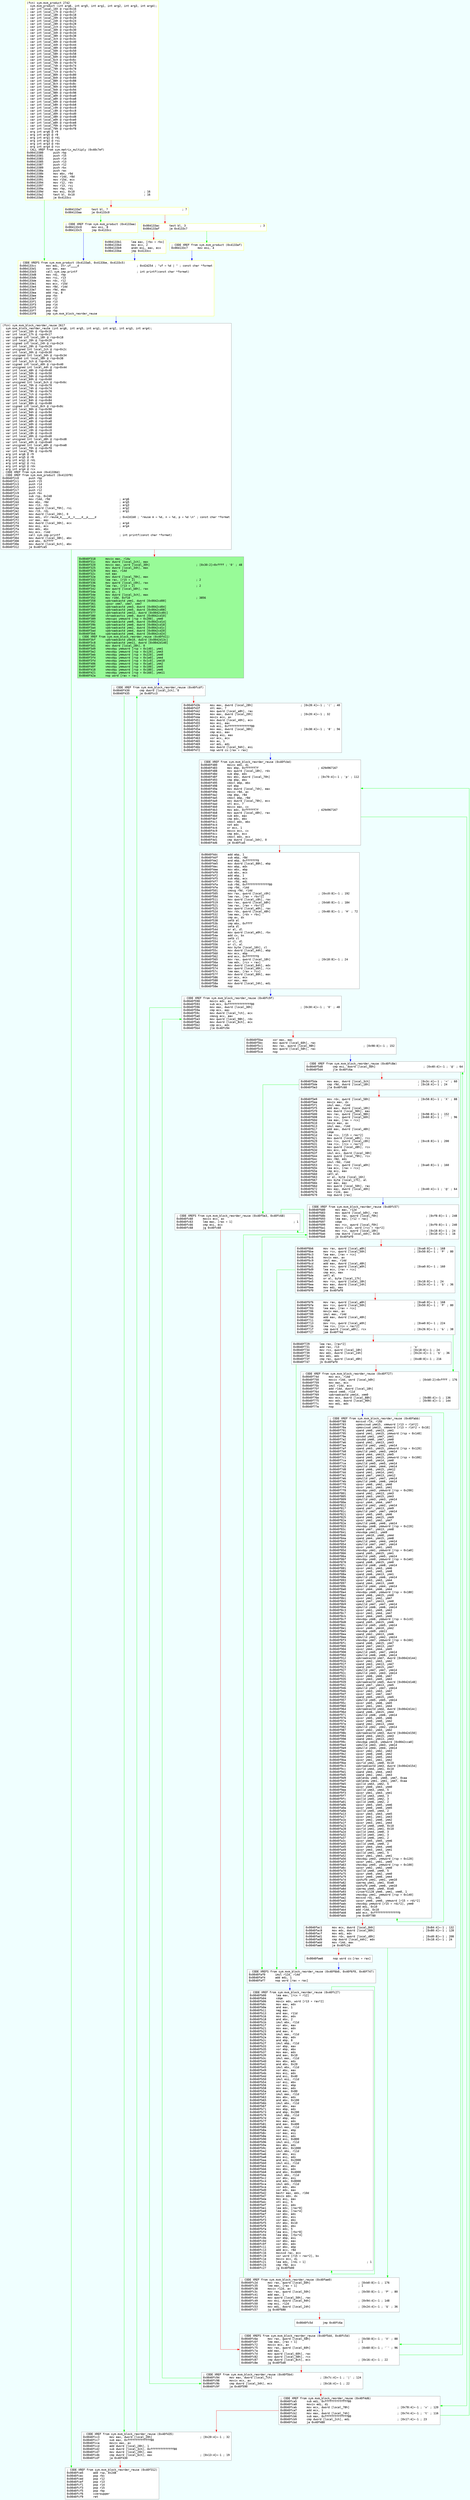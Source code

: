digraph code {
	graph [bgcolor=azure fontsize=8 fontname="Courier" splines="ortho"];
	node [fillcolor=gray style=filled shape=box];
	edge [arrowhead="normal"];
	"0x0040f2c0" -> "0x0040fce5" [color="green"];
	"0x0040f2c0" -> "0x0040f318" [color="red"];
	"0x0040f2c0" [URL="sym.mxm_product/0x0040f2c0", fillcolor="white",color="#7f7f7f", fontname="Courier",label="(fcn) sym.mxm_block_reorder_reuse 2617\l  sym.mxm_block_reorder_reuse (int arg6, int arg5, int arg1, int arg2, int arg3, int arg4);\l; var int local_16h @ rsp+0x16\l; var int local_17h @ rsp+0x17\l; var signed int local_18h @ rsp+0x18\l; var int local_20h @ rsp+0x20\l; var signed int local_24h @ rsp+0x24\l; var int local_28h @ rsp+0x28\l; var unsigned int local_2ch @ rsp+0x2c\l; var int local_30h @ rsp+0x30\l; var unsigned int local_34h @ rsp+0x34\l; var signed int local_38h @ rsp+0x38\l; var int local_3ch @ rsp+0x3c\l; var signed int local_40h @ rsp+0x40\l; var unsigned int local_44h @ rsp+0x44\l; var int local_48h @ rsp+0x48\l; var int local_50h @ rsp+0x50\l; var int local_58h @ rsp+0x58\l; var int local_60h @ rsp+0x60\l; var unsigned int local_6ch @ rsp+0x6c\l; var int local_70h @ rsp+0x70\l; var int local_74h @ rsp+0x74\l; var int local_78h @ rsp+0x78\l; var int local_7ch @ rsp+0x7c\l; var int local_80h @ rsp+0x80\l; var int local_84h @ rsp+0x84\l; var int local_88h @ rsp+0x88\l; var signed int local_8ch @ rsp+0x8c\l; var int local_90h @ rsp+0x90\l; var int local_94h @ rsp+0x94\l; var int local_98h @ rsp+0x98\l; var int local_a0h @ rsp+0xa0\l; var int local_a8h @ rsp+0xa8\l; var int local_b0h @ rsp+0xb0\l; var int local_b8h @ rsp+0xb8\l; var int local_c0h @ rsp+0xc0\l; var int local_c8h @ rsp+0xc8\l; var int local_d0h @ rsp+0xd0\l; var unsigned int local_d8h @ rsp+0xd8\l; var int local_e0h @ rsp+0xe0\l; var unsigned int local_e8h @ rsp+0xe8\l; var int local_f0h @ rsp+0xf0\l; var int local_f8h @ rsp+0xf8\l; arg int arg6 @ r9\l; arg int arg5 @ r8\l; arg int arg1 @ rdi\l; arg int arg2 @ rsi\l; arg int arg3 @ rdx\l; arg int arg4 @ rcx\l; CODE XREF from sym.mxm (0x41336d)\l; CODE XREF from sym.mxm_product (0x4133f8)\l0x0040f2c0      push rbp\l0x0040f2c1      push r15\l0x0040f2c3      push r14\l0x0040f2c5      push r13\l0x0040f2c7      push r12\l0x0040f2c9      push rbx\l0x0040f2ca      sub rsp, 0x248\l0x0040f2d1      mov r14d, r9d                                          ; arg6\l0x0040f2d4      mov ebx, r8d                                           ; arg5\l0x0040f2d7      mov r13, rdx                                           ; arg3\l0x0040f2da      mov qword [local_f0h], rsi                             ; arg2\l0x0040f2e2      mov r15, rdi                                           ; arg1\l0x0040f2e5      mov dword [local_20h], 0\l0x0040f2ed      mov edi, str.reuse_m____d__n____d__p____d              ; 0x42d1b0 ; \"reuse m = %d, n = %d, p = %d \\n\" ; const char *format\l0x0040f2f2      xor eax, eax\l0x0040f2f4      mov dword [local_30h], ecx                             ; arg4\l0x0040f2f8      mov esi, ecx                                           ; arg4\l0x0040f2fa      mov edx, ebx\l0x0040f2fc      mov ecx, r14d\l0x0040f2ff      call sym.imp.printf                                    ; int printf(const char *format)\l0x0040f304      mov dword [local_38h], ebx\l0x0040f308      and ebx, 0xffff\l0x0040f30e      mov dword [local_6ch], ebx\l0x0040f312      je 0x40fce5\l"]
	"0x0040f318" -> "0x0040f430" [color="blue"];
	"0x0040f318" [URL="sym.mxm_product/0x0040f318", fillcolor="palegreen",color="#7f7f7f", fontname="Courier",label="0x0040f318      movzx eax, r14w\l0x0040f31c      mov dword [local_2ch], eax\l0x0040f320      movzx eax, word [local_30h]                            ; [0x30:2]=0xffff ; '0' ; 48\l0x0040f325      mov dword [local_34h], eax\l0x0040f329      mov eax, r14d\l0x0040f32c      not eax\l0x0040f32e      mov dword [local_70h], eax\l0x0040f332      lea rax, [r15 + 2]                                     ; 2\l0x0040f336      mov qword [local_c0h], rax\l0x0040f33e      lea rax, [r13 + 2]                                     ; 2\l0x0040f342      mov qword [local_b8h], rax\l0x0040f34a      mov ax, 1\l0x0040f34e      mov dword [local_3ch], eax\l0x0040f352      mov r10d, 0xf10                                        ; 3856\l0x0040f358      vpbroadcastd ymm1, dword [0x0042cd00]\l0x0040f361      vpxor xmm7, xmm7, xmm7\l0x0040f365      vpbroadcastd ymm3, dword [0x0042cd04]\l0x0040f36e      vpbroadcastd ymm5, dword [0x0042cd08]\l0x0040f377      vpbroadcastd ymm12, dword [0x0042cd0c]\l0x0040f380      vbroadcastss ymm0, dword [0x0042cd10]\l0x0040f389      vmovups ymmword [rsp + 0x200], ymm0\l0x0040f392      vpbroadcastd ymm9, dword [0x0042cd14]\l0x0040f39b      vpbroadcastd ymm0, dword [0x0042cd18]\l0x0040f3a4      vpbroadcastd ymm2, dword [0x0042cd1c]\l0x0040f3ad      vpbroadcastd ymm4, dword [0x0042cd20]\l0x0040f3b6      vpbroadcastd ymm6, dword [0x0042cd24]\l; CODE XREF from sym.mxm_block_reorder_reuse (0x40f411)\l0x0040f3bf      vpbroadcastd ymm10, dword [0x0042d13c]\l0x0040f3c8      vpbroadcastd ymm11, dword [0x0042d140]\l0x0040f3d1      mov dword [local_28h], 0\l0x0040f3d9      vmovdqu ymmword [rsp + 0x140], ymm1\l0x0040f3e2      vmovdqu ymmword [rsp + 0x120], ymm3\l0x0040f3eb      vmovdqu ymmword [rsp + 0x220], ymm0\l0x0040f3f4      vmovdqu ymmword [rsp + 0x1e0], ymm4\l0x0040f3fd      vmovdqu ymmword [rsp + 0x1c0], ymm10\l0x0040f406      vmovdqu ymmword [rsp + 0x1a0], ymm2\l0x0040f40f      vmovdqu ymmword [rsp + 0x100], ymm5\l0x0040f418      vmovdqu ymmword [rsp + 0x180], ymm6\l0x0040f421      vmovdqu ymmword [rsp + 0x160], ymm11\l0x0040f42a      nop word [rax + rax]\l"]
	"0x0040f430" -> "0x0040fcc3" [color="green"];
	"0x0040f430" -> "0x0040f43b" [color="red"];
	"0x0040f430" [URL="sym.mxm_product/0x0040f430", fillcolor="white",color="#7f7f7f", fontname="Courier",label="; CODE XREF from sym.mxm_block_reorder_reuse (0x40fcdf)\l0x0040f430      cmp dword [local_2ch], 0\l0x0040f435      je 0x40fcc3\l"]
	"0x0040f43b" -> "0x0040f480" [color="blue"];
	"0x0040f43b" [URL="sym.mxm_product/0x0040f43b", fillcolor="white",color="#7f7f7f", fontname="Courier",label="0x0040f43b      mov eax, dword [local_28h]                             ; [0x28:4]=-1 ; '(' ; 40\l0x0040f43f      shl eax, 7\l0x0040f442      mov qword [local_a8h], rax\l0x0040f44a      mov eax, dword [local_20h]                             ; [0x20:4]=-1 ; 32\l0x0040f44e      movzx ecx, ax\l0x0040f451      mov dword [local_40h], ecx\l0x0040f455      mov esi, eax\l0x0040f457      sub esi, 0xffffffffffffff80\l0x0040f45a      mov eax, dword [local_38h]                             ; [0x38:4]=-1 ; '8' ; 56\l0x0040f45e      cmp esi, eax\l0x0040f460      cmovg esi, eax\l0x0040f463      xor ecx, ecx\l0x0040f465      mov ax, 1\l0x0040f469      xor edi, edi\l0x0040f46b      mov dword [local_94h], esi\l0x0040f472      nop word cs:[rax + rax]\l"]
	"0x0040f480" -> "0x0040fca5" [color="green"];
	"0x0040f480" -> "0x0040f4dc" [color="red"];
	"0x0040f480" [URL="sym.mxm_product/0x0040f480", fillcolor="white",color="#7f7f7f", fontname="Courier",label="; CODE XREF from sym.mxm_block_reorder_reuse (0x40fcbd)\l0x0040f480      movzx edx, di\l0x0040f483      mov ebp, 0xffffff7f                                    ; 4294967167\l0x0040f488      mov qword [local_18h], rdx\l0x0040f48d      sub ebp, edx\l0x0040f48f      mov ebx, dword [local_70h]                             ; [0x70:4]=-1 ; 'p' ; 112\l0x0040f493      cmp ebp, ebx\l0x0040f495      cmovl ebp, ebx\l0x0040f498      not ebp\l0x0040f49a      mov dword [local_74h], eax\l0x0040f49e      movzx r8d, ax\l0x0040f4a2      cmp ebp, r8d\l0x0040f4a5      cmovl ebp, r8d\l0x0040f4a9      mov dword [local_78h], ecx\l0x0040f4ad      shl ecx, 7\l0x0040f4b0      movzx eax, cx\l0x0040f4b3      mov edx, 0xffffff7f                                    ; 4294967167\l0x0040f4b8      mov qword [local_48h], rax\l0x0040f4bd      sub edx, eax\l0x0040f4bf      cmp edx, ebx\l0x0040f4c1      cmovl edx, ebx\l0x0040f4c4      not edx\l0x0040f4c6      or ecx, 1\l0x0040f4c9      movzx ecx, cx\l0x0040f4cc      cmp edx, ecx\l0x0040f4ce      cmovl edx, ecx\l0x0040f4d1      cmp dword [local_34h], 0\l0x0040f4d6      je 0x40fca5\l"]
	"0x0040f4dc" -> "0x0040f590" [color="blue"];
	"0x0040f4dc" [URL="sym.mxm_product/0x0040f4dc", fillcolor="white",color="#7f7f7f", fontname="Courier",label="0x0040f4dc      add ebp, 1\l0x0040f4df      sub ebp, r8d\l0x0040f4e2      and ebp, 0xfffffff0\l0x0040f4e5      mov dword [local_88h], ebp\l0x0040f4ec      mov ebp, edx\l0x0040f4ee      mov ebx, ebp\l0x0040f4f0      sub ebx, ecx\l0x0040f4f2      add ebp, 1\l0x0040f4f5      sub ebp, ecx\l0x0040f4f7      mov r9d, edi\l0x0040f4fa      sub r9d, 0xffffffffffffff80\l0x0040f4fe      cmp r9d, r14d\l0x0040f501      cmovg r9d, r14d\l0x0040f505      mov rax, qword [local_c0h]                             ; [0xc0:8]=-1 ; 192\l0x0040f50d      lea rax, [rax + rbx*2]\l0x0040f511      mov qword [local_c8h], rax\l0x0040f519      mov rax, qword [local_b8h]                             ; [0xb8:8]=-1 ; 184\l0x0040f521      lea rax, [rax + rbx*2]\l0x0040f525      mov qword [local_e0h], rax\l0x0040f52d      mov rdx, qword [local_48h]                             ; [0x48:8]=-1 ; 'H' ; 72\l0x0040f532      lea eax, [rdx + rbx]\l0x0040f535      cmp ax, dx\l0x0040f538      setb al\l0x0040f53b      cmp ebx, 0xffff\l0x0040f541      seta dl\l0x0040f544      or al, dl\l0x0040f546      mov qword [local_a0h], rbx\l0x0040f54e      add cx, bx\l0x0040f551      setb cl\l0x0040f554      or cl, dl\l0x0040f556      or cl, al\l0x0040f558      mov byte [local_16h], cl\l0x0040f55c      mov dword [local_44h], ebp\l0x0040f560      mov ecx, ebp\l0x0040f562      and ecx, 0xfffffff0\l0x0040f565      mov rax, qword [local_18h]                             ; [0x18:8]=-1 ; 24\l0x0040f56a      lea edx, [rcx + rax]\l0x0040f56d      mov dword [local_84h], edx\l0x0040f574      mov qword [local_d0h], rcx\l0x0040f57c      lea eax, [rax + rcx]\l0x0040f57f      mov dword [local_80h], eax\l0x0040f586      xor ecx, ecx\l0x0040f588      xor eax, eax\l0x0040f58a      mov dword [local_24h], edi\l0x0040f58e      nop\l"]
	"0x0040f590" -> "0x0040fc94" [color="green"];
	"0x0040f590" -> "0x0040f5ba" [color="red"];
	"0x0040f590" [URL="sym.mxm_product/0x0040f590", fillcolor="white",color="#7f7f7f", fontname="Courier",label="; CODE XREF from sym.mxm_block_reorder_reuse (0x40fc9f)\l0x0040f590      movzx edx, ax\l0x0040f593      sub ecx, 0xffffffffffffff80\l0x0040f596      mov eax, dword [local_30h]                             ; [0x30:4]=-1 ; '0' ; 48\l0x0040f59a      cmp ecx, eax\l0x0040f59c      mov dword [local_7ch], ecx\l0x0040f5a0      cmovg ecx, eax\l0x0040f5a3      mov qword [local_98h], rdx\l0x0040f5ab      mov dword [local_8ch], ecx\l0x0040f5b2      cmp ecx, edx\l0x0040f5b4      jle 0x40fc94\l"]
	"0x0040f5ba" -> "0x0040f5d0" [color="blue"];
	"0x0040f5ba" [URL="sym.mxm_product/0x0040f5ba", fillcolor="white",color="#7f7f7f", fontname="Courier",label="0x0040f5ba      xor eax, eax\l0x0040f5bc      mov qword [local_60h], rax\l0x0040f5c1      mov rax, qword [local_98h]                             ; [0x98:8]=-1 ; 152\l0x0040f5c9      mov qword [local_58h], rax\l0x0040f5ce      nop\l"]
	"0x0040f5d0" -> "0x0040fc6a" [color="green"];
	"0x0040f5d0" -> "0x0040f5da" [color="red"];
	"0x0040f5d0" [URL="sym.mxm_product/0x0040f5d0", fillcolor="white",color="#7f7f7f", fontname="Courier",label="; CODE XREF from sym.mxm_block_reorder_reuse (0x40fc8e)\l0x0040f5d0      cmp esi, dword [local_40h]                             ; [0x40:4]=-1 ; '@' ; 64\l0x0040f5d4      jle 0x40fc6a\l"]
	"0x0040f5da" -> "0x0040fc60" [color="green"];
	"0x0040f5da" -> "0x0040f5e9" [color="red"];
	"0x0040f5da" [URL="sym.mxm_product/0x0040f5da", fillcolor="white",color="#7f7f7f", fontname="Courier",label="0x0040f5da      mov eax, dword [local_3ch]                             ; [0x3c:4]=-1 ; '<' ; 60\l0x0040f5de      cmp r9d, dword [local_18h]                             ; [0x18:4]=-1 ; 24\l0x0040f5e3      jle 0x40fc60\l"]
	"0x0040f5e9" -> "0x0040f680" [color="blue"];
	"0x0040f5e9" [URL="sym.mxm_product/0x0040f5e9", fillcolor="white",color="#7f7f7f", fontname="Courier",label="0x0040f5e9      mov rdx, qword [local_58h]                             ; [0x58:8]=-1 ; 'X' ; 88\l0x0040f5ee      movzx eax, dx\l0x0040f5f1      imul eax, r14d\l0x0040f5f5      add eax, dword [local_18h]\l0x0040f5f9      mov dword [local_90h], eax\l0x0040f600      mov rax, qword [local_98h]                             ; [0x98:8]=-1 ; 152\l0x0040f608      mov rcx, qword [local_60h]                             ; [0x60:8]=-1 ; '`' ; 96\l0x0040f60d      lea eax, [rax + rcx]\l0x0040f610      movzx eax, ax\l0x0040f613      imul eax, r14d\l0x0040f617      add eax, dword [local_48h]\l0x0040f61b      cdqe\l0x0040f61d      lea rcx, [r15 + rax*2]\l0x0040f621      mov qword [local_e8h], rcx\l0x0040f629      mov rcx, qword [local_c8h]                             ; [0xc8:8]=-1 ; 200\l0x0040f631      lea rcx, [rcx + rax*2]\l0x0040f635      mov qword [local_d8h], rcx\l0x0040f63d      mov ecx, edx\l0x0040f63f      imul ecx, dword [local_38h]\l0x0040f644      mov qword [local_f8h], rcx\l0x0040f64c      mov r8d, edx\l0x0040f64f      imul r8d, r14d\l0x0040f653      mov rcx, qword [local_a0h]                             ; [0xa0:8]=-1 ; 160\l0x0040f65b      lea ecx, [rax + rcx]\l0x0040f65e      cmp ecx, eax\l0x0040f660      setl al\l0x0040f663      or al, byte [local_16h]\l0x0040f667      mov byte [local_17h], al\l0x0040f66b      xor eax, eax\l0x0040f66d      mov qword [local_50h], rax\l0x0040f672      mov eax, dword [local_40h]                             ; [0x40:4]=-1 ; '@' ; 64\l0x0040f676      mov r12d, eax\l0x0040f679      nop dword [rax]\l"]
	"0x0040f680" -> "0x0040faf0" [color="green"];
	"0x0040f680" -> "0x0040f6b6" [color="red"];
	"0x0040f680" [URL="sym.mxm_product/0x0040f680", fillcolor="white",color="#7f7f7f", fontname="Courier",label="; CODE XREF from sym.mxm_block_reorder_reuse (0x40fc57)\l0x0040f680      mov eax, r12d\l0x0040f683      mov qword [local_b0h], rax\l0x0040f68b      mov rax, qword [local_f8h]                             ; [0xf8:8]=-1 ; 248\l0x0040f693      lea eax, [r12 + rax]\l0x0040f697      cdqe\l0x0040f699      mov rcx, qword [local_f0h]                             ; [0xf0:8]=-1 ; 240\l0x0040f6a1      movzx r11d, word [rcx + rax*2]\l0x0040f6a6      mov rcx, qword [local_18h]                             ; [0x18:8]=-1 ; 24\l0x0040f6ab      cmp dword [local_44h], 0x10                            ; [0x10:4]=-1 ; 16\l0x0040f6b0      jb 0x40faf0\l"]
	"0x0040f6b6" -> "0x0040faf0" [color="green"];
	"0x0040f6b6" -> "0x0040f6f6" [color="red"];
	"0x0040f6b6" [URL="sym.mxm_product/0x0040f6b6", fillcolor="white",color="#7f7f7f", fontname="Courier",label="0x0040f6b6      mov rax, qword [local_a8h]                             ; [0xa8:8]=-1 ; 168\l0x0040f6be      mov rcx, qword [local_50h]                             ; [0x50:8]=-1 ; 'P' ; 80\l0x0040f6c3      lea eax, [rax + rcx]\l0x0040f6c6      movzx eax, ax\l0x0040f6c9      imul eax, r14d\l0x0040f6cd      add eax, dword [local_48h]\l0x0040f6d1      mov rcx, qword [local_a0h]                             ; [0xa0:8]=-1 ; 160\l0x0040f6d9      lea ecx, [rax + rcx]\l0x0040f6dc      cmp ecx, eax\l0x0040f6de      setl al\l0x0040f6e1      or al, byte [local_17h]\l0x0040f6e5      mov rcx, qword [local_18h]                             ; [0x18:8]=-1 ; 24\l0x0040f6ea      mov eax, dword [local_24h]                             ; [0x24:4]=-1 ; '$' ; 36\l0x0040f6ee      mov edi, eax\l0x0040f6f0      jne 0x40faf0\l"]
	"0x0040f6f6" -> "0x0040f74d" [color="green"];
	"0x0040f6f6" -> "0x0040f729" [color="red"];
	"0x0040f6f6" [URL="sym.mxm_product/0x0040f6f6", fillcolor="white",color="#7f7f7f", fontname="Courier",label="0x0040f6f6      mov rax, qword [local_a8h]                             ; [0xa8:8]=-1 ; 168\l0x0040f6fe      mov rcx, qword [local_50h]                             ; [0x50:8]=-1 ; 'P' ; 80\l0x0040f703      lea eax, [rax + rcx]\l0x0040f706      movzx eax, ax\l0x0040f709      imul eax, r14d\l0x0040f70d      add eax, dword [local_48h]\l0x0040f711      cdqe\l0x0040f713      mov rcx, qword [local_e0h]                             ; [0xe0:8]=-1 ; 224\l0x0040f71b      lea rcx, [rcx + rax*2]\l0x0040f71f      cmp qword [local_e8h], rcx                             ; [0x26:8]=-1 ; '&' ; 38\l0x0040f727      jae 0x40f74d\l"]
	"0x0040f729" -> "0x0040faf0" [color="green"];
	"0x0040f729" -> "0x0040f74d" [color="red"];
	"0x0040f729" [URL="sym.mxm_product/0x0040f729", fillcolor="white",color="#7f7f7f", fontname="Courier",label="0x0040f729      lea rax, [rax*2]\l0x0040f731      add rax, r13                                           ; 'o'\l0x0040f734      mov rcx, qword [local_18h]                             ; [0x18:8]=-1 ; 24\l0x0040f739      mov edx, dword [local_24h]                             ; [0x24:4]=-1 ; '$' ; 36\l0x0040f73d      mov edi, edx\l0x0040f73f      cmp rax, qword [local_d8h]                             ; [0xd8:8]=-1 ; 216\l0x0040f747      jb 0x40faf0\l"]
	"0x0040f74d" -> "0x0040f780" [color="blue"];
	"0x0040f74d" [URL="sym.mxm_product/0x0040f74d", fillcolor="white",color="#7f7f7f", fontname="Courier",label="; CODE XREF from sym.mxm_block_reorder_reuse (0x40f727)\l0x0040f74d      mov ecx, r14d\l0x0040f750      movzx r14d, word [local_b0h]                           ; [0xb0:2]=0xffff ; 176\l0x0040f759      mov eax, ecx\l0x0040f75b      imul r14d, ecx\l0x0040f75f      add r14d, dword [local_18h]\l0x0040f764      vmovd xmm0, r11d\l0x0040f769      vpbroadcastd ymm14, xmm0\l0x0040f76e      mov ecx, dword [local_88h]                             ; [0x88:4]=-1 ; 136\l0x0040f775      mov edx, dword [local_90h]                             ; [0x90:4]=-1 ; 144\l0x0040f77c      mov edi, edx\l0x0040f77e      nop\l"]
	"0x0040f780" -> "0x0040f780" [color="green"];
	"0x0040f780" -> "0x0040fac1" [color="red"];
	"0x0040f780" [URL="sym.mxm_product/0x0040f780", fillcolor="white",color="#7f7f7f", fontname="Courier",label="; CODE XREF from sym.mxm_block_reorder_reuse (0x40fabb)\l0x0040f780      movsxd r14, r14d\l0x0040f783      vpmovzxwd ymm15, xmmword [r13 + r14*2]\l0x0040f78a      vpmovzxwd ymm13, xmmword [r13 + r14*2 + 0x10]\l0x0040f791      vpand ymm0, ymm13, ymm1\l0x0040f795      vpand ymm1, ymm15, ymmword [rsp + 0x140]\l0x0040f79e      vpsubd ymm1, ymm7, ymm1\l0x0040f7a2      vpsubd ymm0, ymm7, ymm0\l0x0040f7a6      vpand ymm2, ymm13, ymm3\l0x0040f7aa      vpmulld ymm2, ymm2, ymm14\l0x0040f7af      vpand ymm3, ymm15, ymmword [rsp + 0x120]\l0x0040f7b8      vpmulld ymm3, ymm3, ymm14\l0x0040f7bd      vpand ymm4, ymm13, ymm5\l0x0040f7c1      vpand ymm5, ymm15, ymmword [rsp + 0x100]\l0x0040f7ca      vpand ymm0, ymm14, ymm0\l0x0040f7ce      vpmulld ymm5, ymm5, ymm14\l0x0040f7d3      vpmulld ymm4, ymm4, ymm14\l0x0040f7d8      vpand ymm6, ymm15, ymm12\l0x0040f7dd      vpand ymm1, ymm14, ymm1\l0x0040f7e1      vpand ymm7, ymm13, ymm12\l0x0040f7e6      vpmulld ymm7, ymm7, ymm14\l0x0040f7eb      vpmulld ymm6, ymm6, ymm14\l0x0040f7f0      vpxor ymm0, ymm2, ymm0\l0x0040f7f4      vpxor ymm1, ymm3, ymm1\l0x0040f7f8      vmovdqu ymm3, ymmword [rsp + 0x200]\l0x0040f801      vpand ymm2, ymm13, ymm3\l0x0040f805      vpand ymm3, ymm15, ymm3\l0x0040f809      vpmulld ymm3, ymm3, ymm14\l0x0040f80e      vpxor ymm4, ymm4, ymm7\l0x0040f812      vpmulld ymm2, ymm2, ymm14\l0x0040f817      vpand ymm7, ymm13, ymm9\l0x0040f81c      vpmulld ymm7, ymm7, ymm14\l0x0040f821      vpxor ymm5, ymm5, ymm6\l0x0040f825      vpand ymm6, ymm15, ymm9\l0x0040f82a      vpxor ymm2, ymm2, ymm7\l0x0040f82e      vpmulld ymm6, ymm6, ymm14\l0x0040f833      vmovdqu ymm8, ymmword [rsp + 0x220]\l0x0040f83c      vpand ymm7, ymm13, ymm8\l0x0040f841      vmovdqa ymm11, ymm9\l0x0040f846      vpxor ymm10, ymm0, ymm4\l0x0040f84a      vpand ymm4, ymm15, ymm8\l0x0040f84f      vpmulld ymm4, ymm4, ymm14\l0x0040f854      vpmulld ymm7, ymm7, ymm14\l0x0040f859      vpxor ymm9, ymm1, ymm5\l0x0040f85d      vmovdqu ymm1, ymmword [rsp + 0x1a0]\l0x0040f866      vpand ymm5, ymm15, ymm1\l0x0040f86a      vpmulld ymm5, ymm5, ymm14\l0x0040f86f      vmovdqu ymm0, ymmword [rsp + 0x1e0]\l0x0040f878      vpand ymm8, ymm15, ymm0\l0x0040f87c      vpmulld ymm8, ymm8, ymm14\l0x0040f881      vpxor ymm3, ymm3, ymm6\l0x0040f885      vpxor ymm5, ymm5, ymm8\l0x0040f88a      vpand ymm6, ymm13, ymm1\l0x0040f88e      vpmulld ymm6, ymm6, ymm14\l0x0040f893      vpxor ymm3, ymm3, ymm4\l0x0040f897      vpand ymm4, ymm13, ymm0\l0x0040f89b      vpmulld ymm4, ymm4, ymm14\l0x0040f8a0      vpxor ymm4, ymm6, ymm4\l0x0040f8a4      vmovdqu ymm0, ymmword [rsp + 0x180]\l0x0040f8ad      vpand ymm6, ymm15, ymm0\l0x0040f8b1      vpxor ymm2, ymm2, ymm7\l0x0040f8b5      vpand ymm7, ymm13, ymm0\l0x0040f8b9      vpmulld ymm7, ymm7, ymm14\l0x0040f8be      vpmulld ymm6, ymm6, ymm14\l0x0040f8c3      vpxor ymm1, ymm9, ymm3\l0x0040f8c7      vpxor ymm3, ymm4, ymm7\l0x0040f8cb      vpxor ymm4, ymm5, ymm6\l0x0040f8cf      vmovdqu ymm6, ymmword [rsp + 0x1c0]\l0x0040f8d8      vpand ymm5, ymm15, ymm6\l0x0040f8dc      vpmulld ymm5, ymm5, ymm14\l0x0040f8e1      vpxor ymm0, ymm10, ymm2\l0x0040f8e5      vmovdqa ymm9, ymm11\l0x0040f8ea      vpand ymm2, ymm13, ymm6\l0x0040f8ee      vpmulld ymm2, ymm2, ymm14\l0x0040f8f3      vmovdqu ymm7, ymmword [rsp + 0x160]\l0x0040f8fc      vpand ymm6, ymm15, ymm7\l0x0040f900      vpand ymm7, ymm13, ymm7\l0x0040f904      vpxor ymm4, ymm4, ymm5\l0x0040f908      vpmulld ymm5, ymm7, ymm14\l0x0040f90d      vpmulld ymm6, ymm6, ymm14\l0x0040f912      vpbroadcastd ymm7, dword [0x0042d144]\l0x0040f91b      vpxor ymm2, ymm3, ymm2\l0x0040f91f      vpand ymm3, ymm13, ymm7\l0x0040f923      vpand ymm7, ymm15, ymm7\l0x0040f927      vpmulld ymm7, ymm7, ymm14\l0x0040f92c      vpmulld ymm3, ymm3, ymm14\l0x0040f931      vpxor ymm6, ymm6, ymm7\l0x0040f935      vpxor ymm3, ymm5, ymm3\l0x0040f939      vpbroadcastd ymm5, dword [0x0042d148]\l0x0040f942      vpand ymm7, ymm13, ymm5\l0x0040f946      vpmulld ymm7, ymm7, ymm14\l0x0040f94b      vpxor ymm3, ymm3, ymm7\l0x0040f94f      vpxor xmm7, xmm7, xmm7\l0x0040f953      vpand ymm5, ymm15, ymm5\l0x0040f957      vpmulld ymm5, ymm5, ymm14\l0x0040f95c      vpxor ymm5, ymm6, ymm5\l0x0040f960      vpxor ymm1, ymm1, ymm4\l0x0040f964      vpbroadcastd ymm4, dword [0x0042d14c]\l0x0040f96d      vpand ymm6, ymm15, ymm4\l0x0040f971      vpmulld ymm6, ymm6, ymm14\l0x0040f976      vpxor ymm5, ymm5, ymm6\l0x0040f97a      vpxor ymm0, ymm0, ymm2\l0x0040f97e      vpand ymm2, ymm13, ymm4\l0x0040f982      vpmulld ymm2, ymm2, ymm14\l0x0040f987      vpxor ymm2, ymm3, ymm2\l0x0040f98b      vpbroadcastd ymm3, dword [0x0042d150]\l0x0040f994      vpand ymm4, ymm15, ymm3\l0x0040f998      vpand ymm3, ymm13, ymm3\l0x0040f99c      vmovdqa ymm10, ymmword [0x0042cca0]\l0x0040f9a4      vpmulld ymm3, ymm3, ymm14\l0x0040f9a9      vpmulld ymm4, ymm4, ymm14\l0x0040f9ae      vpxor ymm2, ymm2, ymm3\l0x0040f9b2      vpxor ymm0, ymm0, ymm2\l0x0040f9b6      vpxor ymm2, ymm5, ymm4\l0x0040f9ba      vpxor ymm1, ymm1, ymm2\l0x0040f9be      vpsrld ymm2, ymm0, 0x10\l0x0040f9c3      vpbroadcastd ymm3, dword [0x0042d154]\l0x0040f9cc      vpsrld ymm4, ymm1, 0x10\l0x0040f9d1      vpand ymm4, ymm4, ymm3\l0x0040f9d5      vpand ymm2, ymm2, ymm3\l0x0040f9d9      vpblendw ymm0, ymm0, ymm7, 0xaa\l0x0040f9df      vpblendw ymm1, ymm1, ymm7, 0xaa\l0x0040f9e5      vpslld ymm3, ymm2, 5\l0x0040f9ea      vpxor ymm0, ymm3, ymm0\l0x0040f9ee      vpslld ymm3, ymm4, 5\l0x0040f9f3      vpxor ymm1, ymm3, ymm1\l0x0040f9f7      vpslld ymm3, ymm4, 3\l0x0040f9fc      vpslld ymm5, ymm2, 3\l0x0040fa01      vpslld ymm6, ymm2, 2\l0x0040fa06      vpxor ymm5, ymm5, ymm6\l0x0040fa0a      vpxor ymm0, ymm0, ymm5\l0x0040fa0e      vpslld ymm5, ymm4, 2\l0x0040fa13      vpxor ymm3, ymm3, ymm5\l0x0040fa17      vpxor ymm1, ymm1, ymm3\l0x0040fa1b      vpxor ymm2, ymm0, ymm2\l0x0040fa1f      vpxor ymm3, ymm1, ymm4\l0x0040fa23      vpsrld ymm0, ymm0, 0x10\l0x0040fa28      vpsrld ymm1, ymm1, 0x10\l0x0040fa2d      vpslld ymm4, ymm0, 3\l0x0040fa32      vpslld ymm5, ymm1, 3\l0x0040fa37      vpslld ymm6, ymm1, 2\l0x0040fa3c      vpxor ymm5, ymm5, ymm6\l0x0040fa40      vpslld ymm6, ymm0, 2\l0x0040fa45      vpxor ymm4, ymm4, ymm6\l0x0040fa49      vpxor ymm3, ymm3, ymm1\l0x0040fa4d      vpslld ymm1, ymm1, 5\l0x0040fa52      vpxor ymm1, ymm3, ymm1\l0x0040fa56      vmovdqu ymm3, ymmword [rsp + 0x120]\l0x0040fa5f      vpxor ymm1, ymm1, ymm5\l0x0040fa63      vmovdqu ymm5, ymmword [rsp + 0x100]\l0x0040fa6c      vpxor ymm2, ymm2, ymm0\l0x0040fa70      vpslld ymm0, ymm0, 5\l0x0040fa75      vpxor ymm0, ymm2, ymm0\l0x0040fa79      vpxor ymm0, ymm0, ymm4\l0x0040fa7d      vpshufb ymm1, ymm1, ymm10\l0x0040fa82      vpermq ymm1, ymm1, 0xe8\l0x0040fa88      vpshufb ymm0, ymm0, ymm10\l0x0040fa8d      vpermq ymm0, ymm0, 0xe8\l0x0040fa93      vinserti128 ymm0, ymm1, xmm0, 1\l0x0040fa99      vmovdqu ymm1, ymmword [rsp + 0x140]\l0x0040faa2      movsxd rdi, edi\l0x0040faa5      vpxor ymm0, ymm0, ymmword [r15 + rdi*2]\l0x0040faab      vmovdqu ymmword [r15 + rdi*2], ymm0\l0x0040fab1      add edi, 0x10\l0x0040fab4      add r14d, 0x10\l0x0040fab8      add ecx, 0xfffffffffffffff0\l0x0040fabb      jne 0x40f780\l"]
	"0x0040fac1" -> "0x0040fc2d" [color="green"];
	"0x0040fac1" -> "0x0040fae6" [color="red"];
	"0x0040fac1" [URL="sym.mxm_product/0x0040fac1", fillcolor="white",color="#7f7f7f", fontname="Courier",label="0x0040fac1      mov ecx, dword [local_84h]                             ; [0x84:4]=-1 ; 132\l0x0040fac8      mov edx, dword [local_80h]                             ; [0x80:4]=-1 ; 128\l0x0040facf      mov edi, edx\l0x0040fad1      mov rdx, qword [local_d0h]                             ; [0xd0:8]=-1 ; 208\l0x0040fad9      cmp dword [local_44h], edx                             ; [0x18:4]=-1 ; 24\l0x0040fadd      mov r14d, eax\l0x0040fae0      je 0x40fc2d\l"]
	"0x0040fae6" -> "0x0040faf0" [color="blue"];
	"0x0040fae6" [URL="sym.mxm_product/0x0040fae6", fillcolor="white",color="#7f7f7f", fontname="Courier",label="0x0040fae6      nop word cs:[rax + rax]\l"]
	"0x0040faf0" -> "0x0040fb00" [color="blue"];
	"0x0040faf0" [URL="sym.mxm_product/0x0040faf0", fillcolor="white",color="#7f7f7f", fontname="Courier",label="; CODE XREFS from sym.mxm_block_reorder_reuse (0x40f6b0, 0x40f6f0, 0x40f747)\l0x0040faf0      imul r12d, r14d\l0x0040faf4      add edi, 1\l0x0040faf7      nop word [rax + rax]\l"]
	"0x0040fb00" -> "0x0040fb00" [color="green"];
	"0x0040fb00" -> "0x0040fc2d" [color="red"];
	"0x0040fb00" [URL="sym.mxm_product/0x0040fb00", fillcolor="white",color="#7f7f7f", fontname="Courier",label="; CODE XREF from sym.mxm_block_reorder_reuse (0x40fc27)\l0x0040fb00      lea eax, [rcx + r12]\l0x0040fb04      cdqe\l0x0040fb06      movzx edx, word [r13 + rax*2]\l0x0040fb0c      mov eax, edx\l0x0040fb0e      and eax, 1\l0x0040fb11      neg eax\l0x0040fb13      and eax, r11d\l0x0040fb16      mov ebx, edx\l0x0040fb18      and ebx, 2\l0x0040fb1b      imul ebx, r11d\l0x0040fb1f      xor ebx, eax\l0x0040fb21      mov eax, edx\l0x0040fb23      and eax, 4\l0x0040fb26      imul eax, r11d\l0x0040fb2a      mov ebp, edx\l0x0040fb2c      and ebp, 8\l0x0040fb2f      imul ebp, r11d\l0x0040fb33      xor ebp, eax\l0x0040fb35      xor ebp, ebx\l0x0040fb37      mov eax, edx\l0x0040fb39      and eax, 0x10\l0x0040fb3c      imul eax, r11d\l0x0040fb40      mov ebx, edx\l0x0040fb42      and ebx, 0x20\l0x0040fb45      imul ebx, r11d\l0x0040fb49      xor ebx, eax\l0x0040fb4b      mov esi, edx\l0x0040fb4d      and esi, 0x40\l0x0040fb50      imul esi, r11d\l0x0040fb54      xor esi, ebx\l0x0040fb56      xor esi, ebp\l0x0040fb58      mov eax, edx\l0x0040fb5a      and eax, 0x80\l0x0040fb5f      imul eax, r11d\l0x0040fb63      mov ebx, edx\l0x0040fb65      and ebx, 0x100\l0x0040fb6b      imul ebx, r11d\l0x0040fb6f      xor ebx, eax\l0x0040fb71      mov ebp, edx\l0x0040fb73      and ebp, 0x200\l0x0040fb79      imul ebp, r11d\l0x0040fb7d      xor ebp, ebx\l0x0040fb7f      mov eax, edx\l0x0040fb81      and eax, 0x400\l0x0040fb86      imul eax, r11d\l0x0040fb8a      xor eax, ebp\l0x0040fb8c      xor eax, esi\l0x0040fb8e      mov esi, edx\l0x0040fb90      and esi, 0x800\l0x0040fb96      imul esi, r11d\l0x0040fb9a      mov ebx, edx\l0x0040fb9c      and ebx, 0x1000\l0x0040fba2      imul ebx, r11d\l0x0040fba6      xor ebx, esi\l0x0040fba8      mov esi, edx\l0x0040fbaa      and esi, 0x2000\l0x0040fbb0      imul esi, r11d\l0x0040fbb4      xor esi, ebx\l0x0040fbb6      mov ebx, edx\l0x0040fbb8      and ebx, 0x4000\l0x0040fbbe      imul ebx, r11d\l0x0040fbc2      xor ebx, esi\l0x0040fbc4      and edx, 0x8000\l0x0040fbca      imul edx, r11d\l0x0040fbce      xor edx, ebx\l0x0040fbd0      xor edx, eax\l0x0040fbd2      bextr eax, edx, r10d\l0x0040fbd7      movzx edx, dx\l0x0040fbda      mov esi, eax\l0x0040fbdc      shl esi, 5\l0x0040fbdf      xor esi, edx\l0x0040fbe1      lea edx, [rax*8]\l0x0040fbe8      lea ebx, [rax*4]\l0x0040fbef      xor ebx, edx\l0x0040fbf1      xor ebx, esi\l0x0040fbf3      xor eax, ebx\l0x0040fbf5      shr ebx, 0x10\l0x0040fbf8      mov edx, ebx\l0x0040fbfa      shl edx, 5\l0x0040fbfd      lea esi, [rbx*8]\l0x0040fc04      lea ebp, [rbx*4]\l0x0040fc0b      xor ebp, esi\l0x0040fc0d      xor ebx, eax\l0x0040fc0f      xor ebx, edx\l0x0040fc11      xor ebx, ebp\l0x0040fc13      add ecx, r8d\l0x0040fc16      movsxd rax, ecx\l0x0040fc19      xor word [r15 + rax*2], bx\l0x0040fc1e      movzx ecx, di\l0x0040fc21      lea edi, [rdi + 1]                                     ; 1\l0x0040fc24      cmp r9d, ecx\l0x0040fc27      jg 0x40fb00\l"]
	"0x0040fc2d" -> "0x0040f680" [color="green"];
	"0x0040fc2d" -> "0x0040fc5d" [color="red"];
	"0x0040fc2d" [URL="sym.mxm_product/0x0040fc2d", fillcolor="white",color="#7f7f7f", fontname="Courier",label="; CODE XREF from sym.mxm_block_reorder_reuse (0x40fae0)\l0x0040fc2d      mov rax, qword [local_b0h]                             ; [0xb0:8]=-1 ; 176\l0x0040fc35      lea eax, [rax + 1]                                     ; 1\l0x0040fc38      movzx r12d, ax\l0x0040fc3c      mov rax, qword [local_50h]                             ; [0x50:8]=-1 ; 'P' ; 80\l0x0040fc41      add eax, 1\l0x0040fc44      mov qword [local_50h], rax\l0x0040fc49      mov esi, dword [local_94h]                             ; [0x94:4]=-1 ; 148\l0x0040fc50      cmp esi, r12d\l0x0040fc53      mov edi, dword [local_24h]                             ; [0x24:4]=-1 ; '$' ; 36\l0x0040fc57      jg 0x40f680\l"]
	"0x0040fc5d" -> "0x0040fc6a" [color="blue"];
	"0x0040fc5d" [URL="sym.mxm_product/0x0040fc5d", fillcolor="white",color="#7f7f7f", fontname="Courier",label="0x0040fc5d      jmp 0x40fc6a\l"]
	"0x0040fc60" -> "0x0040fc60" [color="green"];
	"0x0040fc60" -> "0x0040fc6a" [color="red"];
	"0x0040fc60" [URL="sym.mxm_product/0x0040fc60", fillcolor="white",color="#7f7f7f", fontname="Courier",label="; CODE XREFS from sym.mxm_block_reorder_reuse (0x40f5e3, 0x40fc68)\l0x0040fc60      movzx ecx, ax\l0x0040fc63      lea eax, [rax + 1]                                     ; 1\l0x0040fc66      cmp esi, ecx\l0x0040fc68      jg 0x40fc60\l"]
	"0x0040fc6a" -> "0x0040f5d0" [color="green"];
	"0x0040fc6a" -> "0x0040fc94" [color="red"];
	"0x0040fc6a" [URL="sym.mxm_product/0x0040fc6a", fillcolor="white",color="#7f7f7f", fontname="Courier",label="; CODE XREFS from sym.mxm_block_reorder_reuse (0x40f5d4, 0x40fc5d)\l0x0040fc6a      mov rax, qword [local_58h]                             ; [0x58:8]=-1 ; 'X' ; 88\l0x0040fc6f      lea eax, [rax + 1]                                     ; 1\l0x0040fc72      movzx ecx, ax\l0x0040fc75      mov rax, qword [local_60h]                             ; [0x60:8]=-1 ; '`' ; 96\l0x0040fc7a      add eax, 1\l0x0040fc7d      mov qword [local_60h], rax\l0x0040fc82      mov qword [local_58h], rcx\l0x0040fc87      cmp dword [local_8ch], ecx                             ; [0x16:4]=-1 ; 22\l0x0040fc8e      jg 0x40f5d0\l"]
	"0x0040fc94" -> "0x0040f590" [color="green"];
	"0x0040fc94" -> "0x0040fca5" [color="red"];
	"0x0040fc94" [URL="sym.mxm_product/0x0040fc94", fillcolor="white",color="#7f7f7f", fontname="Courier",label="; CODE XREF from sym.mxm_block_reorder_reuse (0x40f5b4)\l0x0040fc94      mov eax, dword [local_7ch]                             ; [0x7c:4]=-1 ; '|' ; 124\l0x0040fc98      movzx ecx, ax\l0x0040fc9b      cmp dword [local_34h], ecx                             ; [0x16:4]=-1 ; 22\l0x0040fc9f      ja 0x40f590\l"]
	"0x0040fca5" -> "0x0040f480" [color="green"];
	"0x0040fca5" -> "0x0040fcc3" [color="red"];
	"0x0040fca5" [URL="sym.mxm_product/0x0040fca5", fillcolor="white",color="#7f7f7f", fontname="Courier",label="; CODE XREF from sym.mxm_block_reorder_reuse (0x40f4d6)\l0x0040fca5      sub edi, 0xffffffffffffff80\l0x0040fca8      movzx edi, di\l0x0040fcab      mov ecx, dword [local_78h]                             ; [0x78:4]=-1 ; 'x' ; 120\l0x0040fcaf      add ecx, 1\l0x0040fcb2      mov eax, dword [local_74h]                             ; [0x74:4]=-1 ; 't' ; 116\l0x0040fcb6      sub eax, 0xffffffffffffff80\l0x0040fcb9      cmp dword [local_2ch], edi                             ; [0x17:4]=-1 ; 23\l0x0040fcbd      ja 0x40f480\l"]
	"0x0040fcc3" -> "0x0040f430" [color="green"];
	"0x0040fcc3" -> "0x0040fce5" [color="red"];
	"0x0040fcc3" [URL="sym.mxm_product/0x0040fcc3", fillcolor="white",color="#7f7f7f", fontname="Courier",label="; CODE XREF from sym.mxm_block_reorder_reuse (0x40f435)\l0x0040fcc3      mov eax, dword [local_20h]                             ; [0x20:4]=-1 ; 32\l0x0040fcc7      sub eax, 0xffffffffffffff80\l0x0040fcca      movzx eax, ax\l0x0040fccd      add dword [local_28h], 1\l0x0040fcd2      sub dword [local_3ch], 0xffffffffffffff80\l0x0040fcd7      mov dword [local_20h], eax\l0x0040fcdb      cmp dword [local_6ch], eax                             ; [0x13:4]=-1 ; 19\l0x0040fcdf      ja 0x40f430\l"]
	"0x0040fce5" [URL="sym.mxm_product/0x0040fce5", fillcolor="white",color="#7f7f7f", fontname="Courier",label="; CODE XREF from sym.mxm_block_reorder_reuse (0x40f312)\l0x0040fce5      add rsp, 0x248\l0x0040fcec      pop rbx\l0x0040fced      pop r12\l0x0040fcef      pop r13\l0x0040fcf1      pop r14\l0x0040fcf3      pop r15\l0x0040fcf5      pop rbp\l0x0040fcf6      vzeroupper\l0x0040fcf9      ret\l"]
	"0x00413380" -> "0x004133cc" [color="green"];
	"0x00413380" -> "0x004133a7" [color="red"];
	"0x00413380" [URL="sym.mxm_product/0x00413380", fillcolor="white",color="yellow", fontname="Courier",label="(fcn) sym.mxm_product 2742\l  sym.mxm_product (int arg6, int arg5, int arg1, int arg2, int arg3, int arg4);\l; var int local_16h @ rsp+0x16\l; var int local_17h @ rsp+0x17\l; var int local_18h @ rsp+0x18\l; var int local_20h @ rsp+0x20\l; var int local_24h @ rsp+0x24\l; var int local_28h @ rsp+0x28\l; var int local_2ch @ rsp+0x2c\l; var int local_30h @ rsp+0x30\l; var int local_34h @ rsp+0x34\l; var int local_38h @ rsp+0x38\l; var int local_3ch @ rsp+0x3c\l; var int local_40h @ rsp+0x40\l; var int local_44h @ rsp+0x44\l; var int local_48h @ rsp+0x48\l; var int local_50h @ rsp+0x50\l; var int local_58h @ rsp+0x58\l; var int local_60h @ rsp+0x60\l; var int local_6ch @ rsp+0x6c\l; var int local_70h @ rsp+0x70\l; var int local_74h @ rsp+0x74\l; var int local_78h @ rsp+0x78\l; var int local_7ch @ rsp+0x7c\l; var int local_80h @ rsp+0x80\l; var int local_84h @ rsp+0x84\l; var int local_88h @ rsp+0x88\l; var int local_8ch @ rsp+0x8c\l; var int local_90h @ rsp+0x90\l; var int local_94h @ rsp+0x94\l; var int local_98h @ rsp+0x98\l; var int local_a0h @ rsp+0xa0\l; var int local_a8h @ rsp+0xa8\l; var int local_b0h @ rsp+0xb0\l; var int local_b8h @ rsp+0xb8\l; var int local_c0h @ rsp+0xc0\l; var int local_c8h @ rsp+0xc8\l; var int local_d0h @ rsp+0xd0\l; var int local_d8h @ rsp+0xd8\l; var int local_e0h @ rsp+0xe0\l; var int local_e8h @ rsp+0xe8\l; var int local_f0h @ rsp+0xf0\l; var int local_f8h @ rsp+0xf8\l; arg int arg6 @ r9\l; arg int arg5 @ r8\l; arg int arg1 @ rdi\l; arg int arg2 @ rsi\l; arg int arg3 @ rdx\l; arg int arg4 @ rcx\l; CALL XREF from sym.matrix_multiply (0x40c7ef)\l0x00413380      push rbp\l0x00413381      push r15\l0x00413383      push r14\l0x00413385      push r13\l0x00413387      push r12\l0x00413389      push rbx\l0x0041338a      push rax\l0x0041338b      mov ebx, r9d\l0x0041338e      mov r14d, r8d\l0x00413391      mov r15d, ecx\l0x00413394      mov r12, rdx\l0x00413397      mov r13, rsi\l0x0041339a      mov rbp, rdi\l0x0041339d      mov esi, 0x10                                          ; 16\l0x004133a2      test bl, 0x10                                          ; 16\l0x004133a5      je 0x4133cc\l"]
	"0x004133a7" -> "0x004133c0" [color="green"];
	"0x004133a7" -> "0x004133ac" [color="red"];
	"0x004133a7" [URL="sym.mxm_product/0x004133a7", fillcolor="white",color="yellow", fontname="Courier",label="0x004133a7      test bl, 7                                             ; 7\l0x004133aa      je 0x4133c0\l"]
	"0x004133ac" -> "0x004133c7" [color="green"];
	"0x004133ac" -> "0x004133b1" [color="red"];
	"0x004133ac" [URL="sym.mxm_product/0x004133ac", fillcolor="white",color="yellow", fontname="Courier",label="0x004133ac      test bl, 3                                             ; 3\l0x004133af      je 0x4133c7\l"]
	"0x004133b1" -> "0x004133cc" [color="blue"];
	"0x004133b1" [URL="sym.mxm_product/0x004133b1", fillcolor="white",color="yellow", fontname="Courier",label="0x004133b1      lea eax, [rbx + rbx]\l0x004133b4      mov ecx, 2\l0x004133b9      andn esi, eax, ecx\l0x004133be      jmp 0x4133cc\l"]
	"0x004133c0" -> "0x004133cc" [color="blue"];
	"0x004133c0" [URL="sym.mxm_product/0x004133c0", fillcolor="white",color="yellow", fontname="Courier",label="; CODE XREF from sym.mxm_product (0x4133aa)\l0x004133c0      mov esi, 8\l0x004133c5      jmp 0x4133cc\l"]
	"0x004133c7" -> "0x004133cc" [color="blue"];
	"0x004133c7" [URL="sym.mxm_product/0x004133c7", fillcolor="white",color="yellow", fontname="Courier",label="; CODE XREF from sym.mxm_product (0x4133af)\l0x004133c7      mov esi, 4\l"]
	"0x004133cc" -> "0x0040f2c0" [color="blue"];
	"0x004133cc" [URL="sym.mxm_product/0x004133cc", fillcolor="white",color="yellow", fontname="Courier",label="; CODE XREFS from sym.mxm_product (0x4133a5, 0x4133be, 0x4133c5)\l0x004133cc      mov edi, str.uf____d                                   ; 0x42d254 ; \"uf = %d | \" ; const char *format\l0x004133d1      xor eax, eax\l0x004133d3      call sym.imp.printf                                    ; int printf(const char *format)\l0x004133d8      mov rdi, rbp\l0x004133db      mov rsi, r13\l0x004133de      mov rdx, r12\l0x004133e1      mov ecx, r15d\l0x004133e4      mov r8d, r14d\l0x004133e7      mov r9d, ebx\l0x004133ea      add rsp, 8\l0x004133ee      pop rbx\l0x004133ef      pop r12\l0x004133f1      pop r13\l0x004133f3      pop r14\l0x004133f5      pop r15\l0x004133f7      pop rbp\l0x004133f8      jmp sym.mxm_block_reorder_reuse\l"]
}
